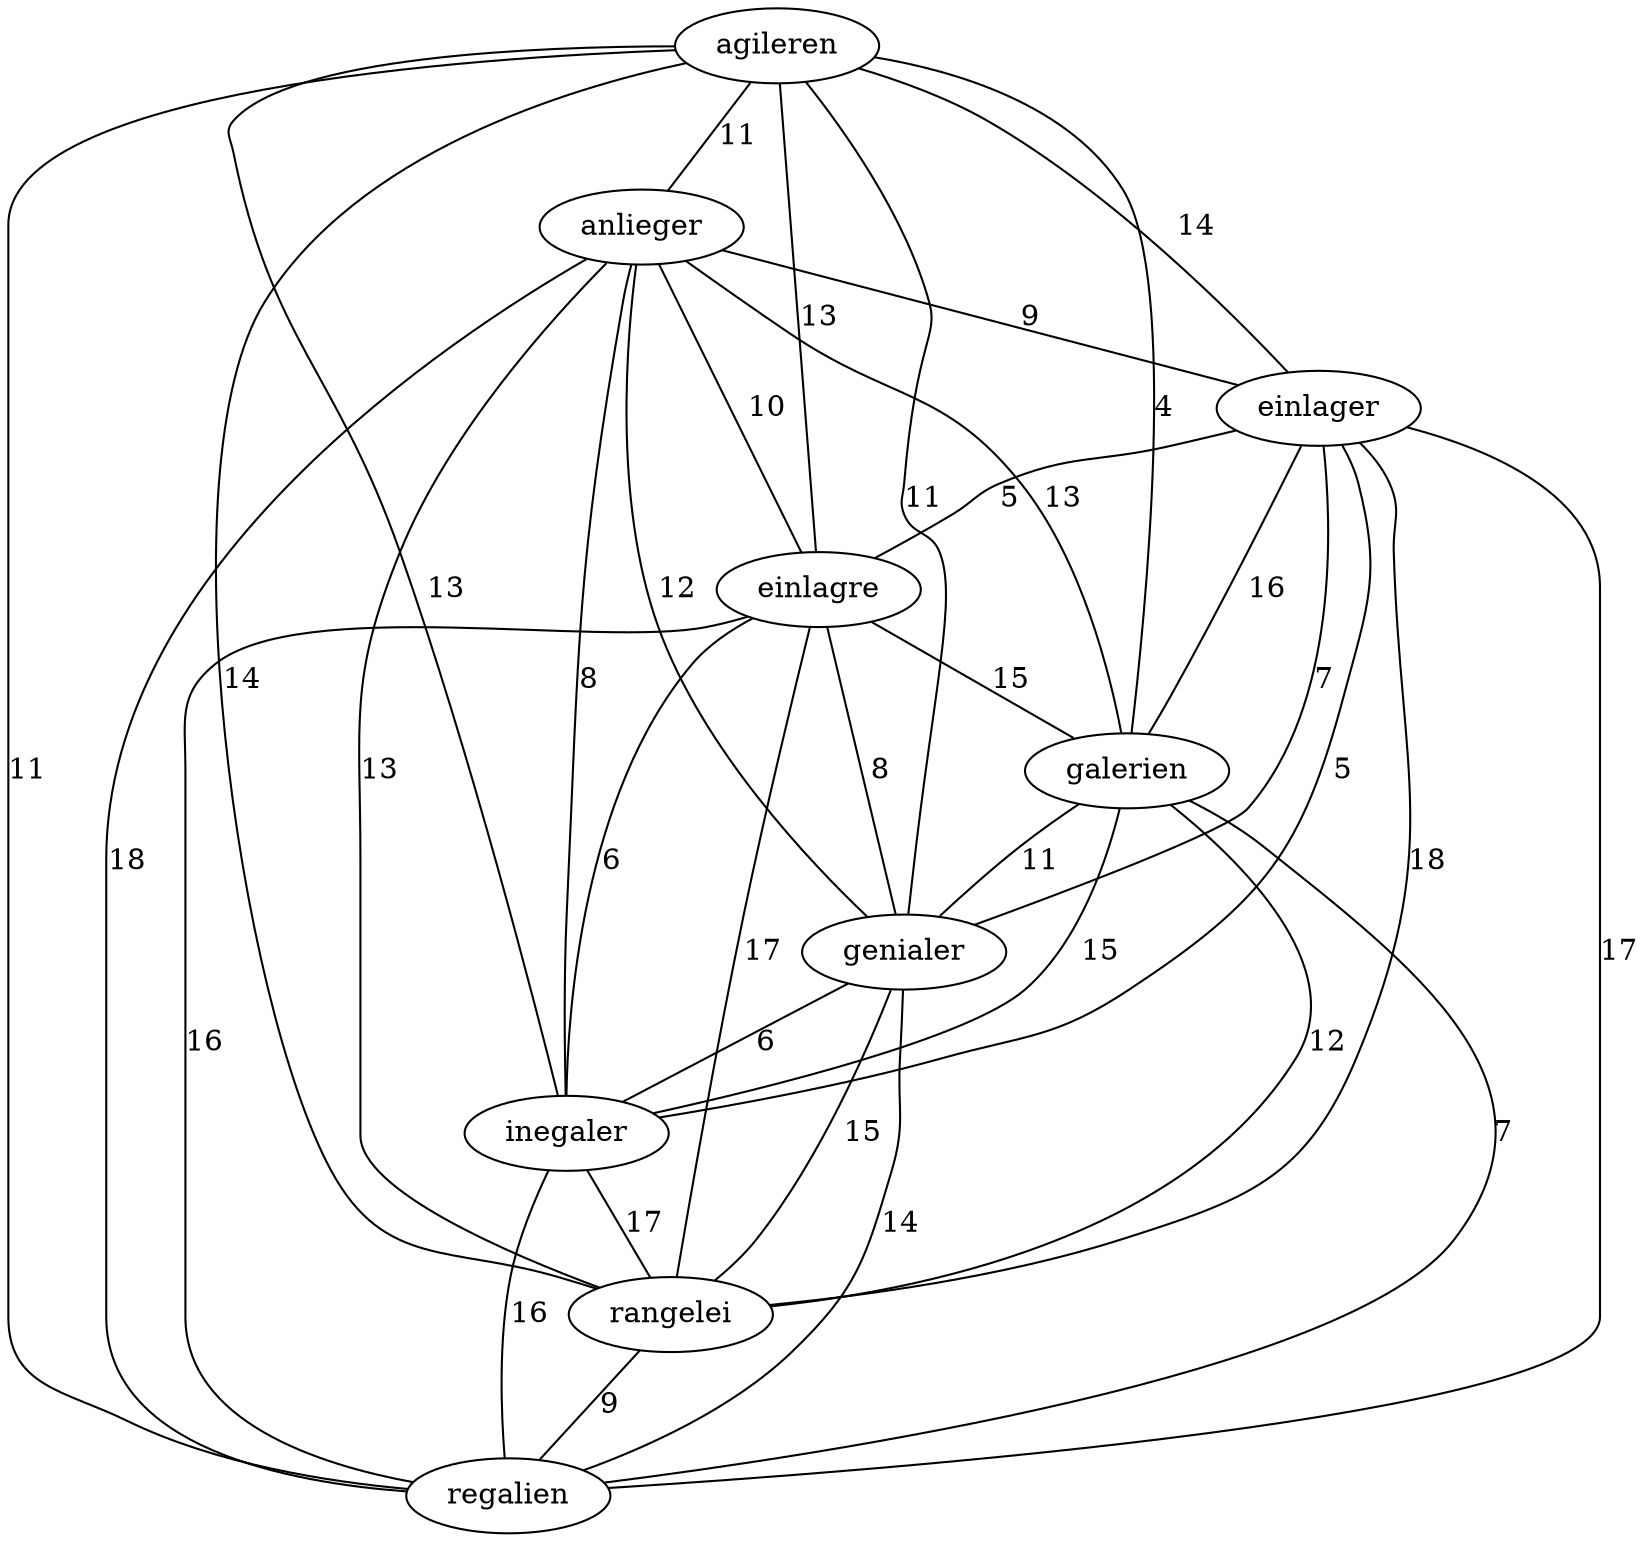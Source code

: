 graph {
	agileren -- anlieger [ label="11" ];
	agileren -- einlager [ label="14" ];
	agileren -- einlagre [ label="13" ];
	agileren -- galerien [ label="4" ];
	agileren -- genialer [ label="11" ];
	agileren -- inegaler [ label="13" ];
	agileren -- rangelei [ label="14" ];
	agileren -- regalien [ label="11" ];
	anlieger -- einlager [ label="9" ];
	anlieger -- einlagre [ label="10" ];
	anlieger -- galerien [ label="13" ];
	anlieger -- genialer [ label="12" ];
	anlieger -- inegaler [ label="8" ];
	anlieger -- rangelei [ label="13" ];
	anlieger -- regalien [ label="18" ];
	einlager -- einlagre [ label="5" ];
	einlager -- galerien [ label="16" ];
	einlager -- genialer [ label="7" ];
	einlager -- inegaler [ label="5" ];
	einlager -- rangelei [ label="18" ];
	einlager -- regalien [ label="17" ];
	einlagre -- galerien [ label="15" ];
	einlagre -- genialer [ label="8" ];
	einlagre -- inegaler [ label="6" ];
	einlagre -- rangelei [ label="17" ];
	einlagre -- regalien [ label="16" ];
	galerien -- genialer [ label="11" ];
	galerien -- inegaler [ label="15" ];
	galerien -- rangelei [ label="12" ];
	galerien -- regalien [ label="7" ];
	genialer -- inegaler [ label="6" ];
	genialer -- rangelei [ label="15" ];
	genialer -- regalien [ label="14" ];
	inegaler -- rangelei [ label="17" ];
	inegaler -- regalien [ label="16" ];
	rangelei -- regalien [ label="9" ];
}
